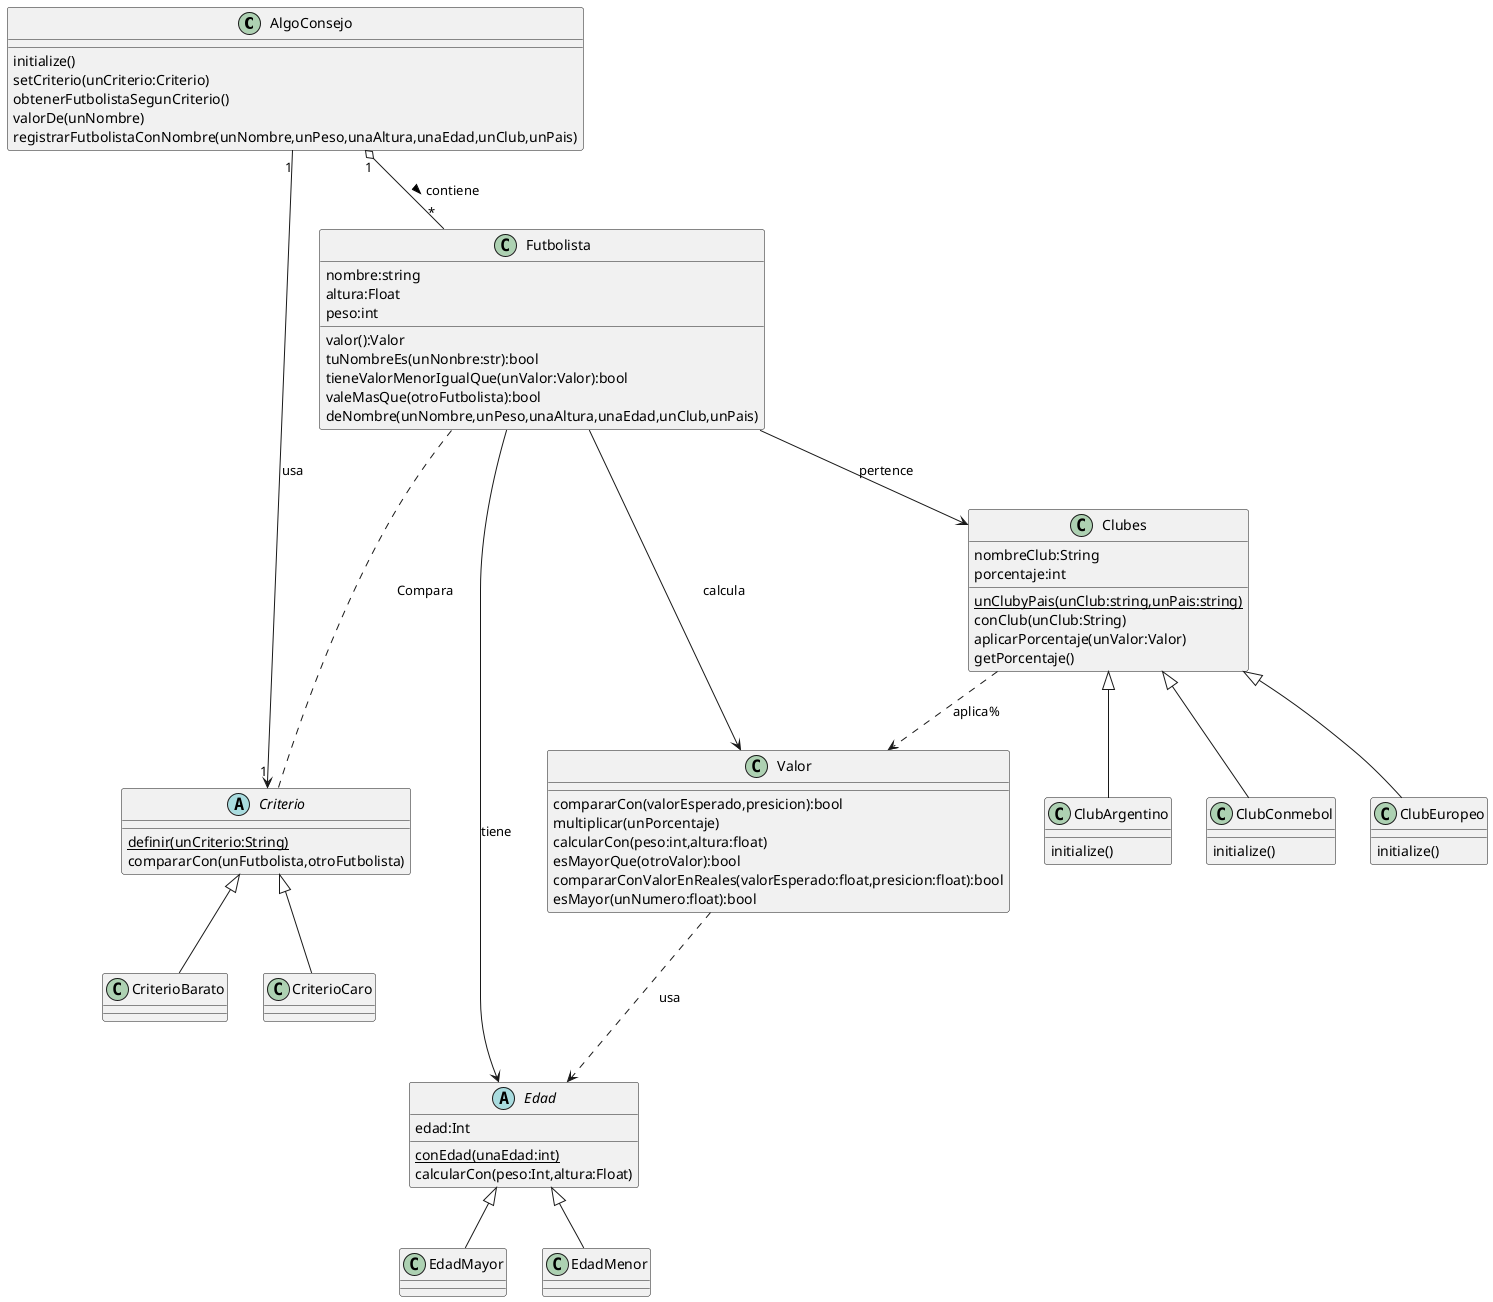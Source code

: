 @startuml
class AlgoConsejo{
    initialize()
    setCriterio(unCriterio:Criterio)
    obtenerFutbolistaSegunCriterio()
    valorDe(unNombre)
	registrarFutbolistaConNombre(unNombre,unPeso,unaAltura,unaEdad,unClub,unPais)
}

class Clubes {
    {static} unClubyPais(unClub:string,unPais:string)
    nombreClub:String
    porcentaje:int
    conClub(unClub:String)
    aplicarPorcentaje(unValor:Valor)
    getPorcentaje()

}
class ClubArgentino{
    initialize()
}
class ClubConmebol{
    initialize()
}
class ClubEuropeo{
    initialize()
}

abstract Criterio {
    {static} definir(unCriterio:String)
     compararCon(unFutbolista,otroFutbolista)
    
}
class CriterioBarato {

}
class CriterioCaro {
   
}

abstract Edad{
    edad:Int
    {static} conEdad(unaEdad:int)
    calcularCon(peso:Int,altura:Float)
}
class EdadMayor{
}
class EdadMenor{  
}

class Futbolista{
    nombre:string
    altura:Float
    peso:int 
    valor():Valor
    tuNombreEs(unNonbre:str):bool
    tieneValorMenorIgualQue(unValor:Valor):bool
    valeMasQue(otroFutbolista):bool
    deNombre(unNombre,unPeso,unaAltura,unaEdad,unClub,unPais)

}

class Valor{
    compararCon(valorEsperado,presicion):bool
    multiplicar(unPorcentaje)
    calcularCon(peso:int,altura:float)
    esMayorQue(otroValor):bool
    compararConValorEnReales(valorEsperado:float,presicion:float):bool
    esMayor(unNumero:float):bool
}


Clubes <|-- ClubArgentino
Clubes <|-- ClubConmebol
Clubes <|-- ClubEuropeo

Criterio <|-- CriterioBarato
Criterio <|-- CriterioCaro

Edad <|-- EdadMayor
Edad <|-- EdadMenor

AlgoConsejo "1" o-- "*" Futbolista :contiene >
AlgoConsejo "1" --> "1" Criterio:usa

Futbolista --> Clubes:pertence 
Futbolista --> Edad:tiene 
Futbolista --> Valor: calcula

Clubes ..> Valor:aplica%

Valor ...> Edad:usa
Futbolista ... Criterio:Compara

@enduml